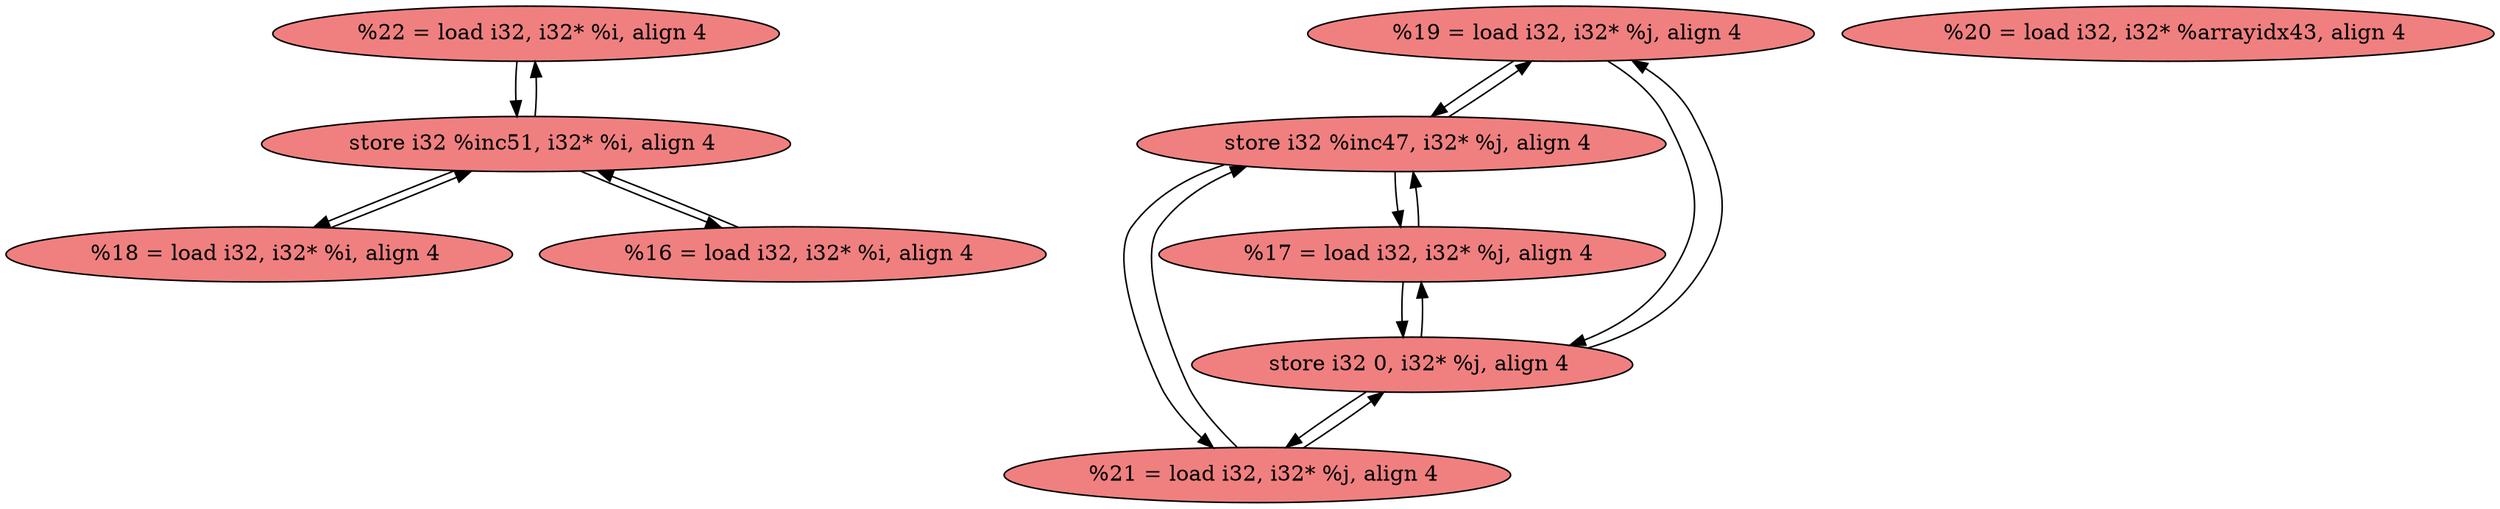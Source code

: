 
digraph G {


node781 [fillcolor=lightcoral,label="  %22 = load i32, i32* %i, align 4",shape=ellipse,style=filled ]
node782 [fillcolor=lightcoral,label="  %19 = load i32, i32* %j, align 4",shape=ellipse,style=filled ]
node776 [fillcolor=lightcoral,label="  store i32 %inc47, i32* %j, align 4",shape=ellipse,style=filled ]
node775 [fillcolor=lightcoral,label="  %21 = load i32, i32* %j, align 4",shape=ellipse,style=filled ]
node783 [fillcolor=lightcoral,label="  %18 = load i32, i32* %i, align 4",shape=ellipse,style=filled ]
node777 [fillcolor=lightcoral,label="  %20 = load i32, i32* %arrayidx43, align 4",shape=ellipse,style=filled ]
node784 [fillcolor=lightcoral,label="  store i32 %inc51, i32* %i, align 4",shape=ellipse,style=filled ]
node778 [fillcolor=lightcoral,label="  store i32 0, i32* %j, align 4",shape=ellipse,style=filled ]
node779 [fillcolor=lightcoral,label="  %16 = load i32, i32* %i, align 4",shape=ellipse,style=filled ]
node780 [fillcolor=lightcoral,label="  %17 = load i32, i32* %j, align 4",shape=ellipse,style=filled ]

node783->node784 [ ]
node784->node783 [ ]
node778->node780 [ ]
node784->node781 [ ]
node776->node780 [ ]
node778->node775 [ ]
node776->node775 [ ]
node775->node778 [ ]
node782->node778 [ ]
node784->node779 [ ]
node781->node784 [ ]
node779->node784 [ ]
node780->node776 [ ]
node780->node778 [ ]
node775->node776 [ ]
node776->node782 [ ]
node782->node776 [ ]
node778->node782 [ ]


}
